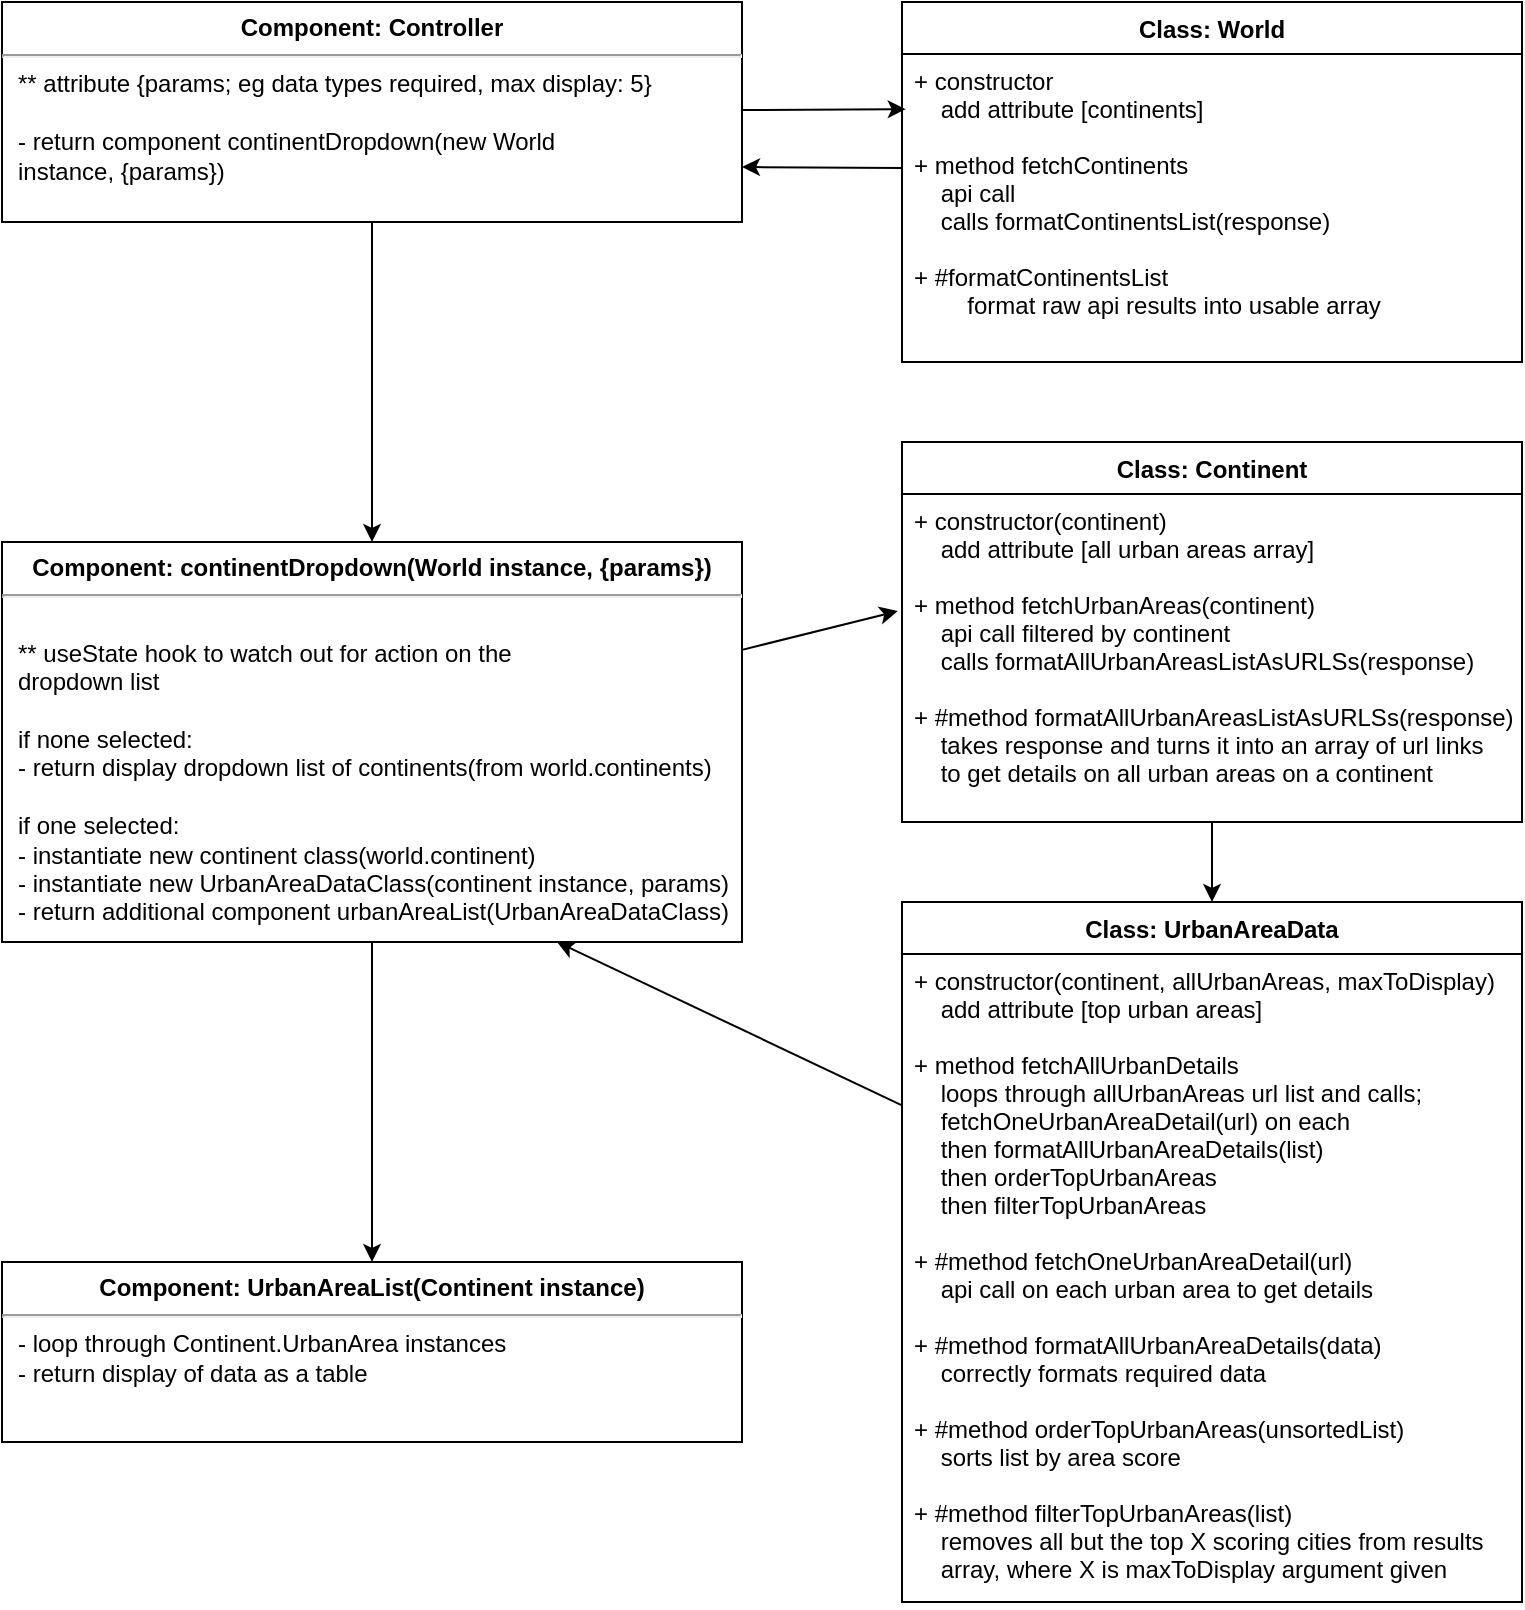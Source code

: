 <mxfile>
    <diagram id="ctwe0VVcjLdyP20-TScp" name="Page-1">
        <mxGraphModel dx="764" dy="418" grid="1" gridSize="10" guides="1" tooltips="1" connect="1" arrows="1" fold="1" page="1" pageScale="1" pageWidth="850" pageHeight="1100" math="0" shadow="0">
            <root>
                <mxCell id="0"/>
                <mxCell id="1" parent="0"/>
                <mxCell id="30" style="edgeStyle=none;html=1;entryX=0.5;entryY=0;entryDx=0;entryDy=0;" parent="1" source="2" target="14" edge="1">
                    <mxGeometry relative="1" as="geometry"/>
                </mxCell>
                <mxCell id="32" style="edgeStyle=none;html=1;entryX=0.006;entryY=0.179;entryDx=0;entryDy=0;entryPerimeter=0;" parent="1" source="2" target="21" edge="1">
                    <mxGeometry relative="1" as="geometry"/>
                </mxCell>
                <mxCell id="2" value="&lt;p style=&quot;margin:0px;margin-top:6px;text-align:center;&quot;&gt;&lt;b&gt;Component: Controller&lt;/b&gt;&lt;/p&gt;&lt;hr&gt;&lt;p style=&quot;margin:0px;margin-left:8px;&quot;&gt;** attribute {params; eg data types required, max display: 5}&lt;/p&gt;&lt;p style=&quot;margin:0px;margin-left:8px;&quot;&gt;&lt;br&gt;&lt;/p&gt;&lt;p style=&quot;margin:0px;margin-left:8px;&quot;&gt;&lt;span style=&quot;background-color: initial;&quot;&gt;- return component continentDropdown(new World&amp;nbsp;&lt;/span&gt;&lt;/p&gt;&lt;p style=&quot;margin:0px;margin-left:8px;&quot;&gt;&lt;span style=&quot;background-color: initial;&quot;&gt;instance, {params})&amp;nbsp;&lt;/span&gt;&lt;br&gt;&lt;/p&gt;" style="align=left;overflow=fill;html=1;dropTarget=0;" parent="1" vertex="1">
                    <mxGeometry x="20" y="20" width="370" height="110" as="geometry"/>
                </mxCell>
                <mxCell id="44" style="edgeStyle=none;html=1;" edge="1" parent="1" source="4" target="8">
                    <mxGeometry relative="1" as="geometry"/>
                </mxCell>
                <mxCell id="4" value="Class: Continent" style="swimlane;fontStyle=1;align=center;verticalAlign=top;childLayout=stackLayout;horizontal=1;startSize=26;horizontalStack=0;resizeParent=1;resizeParentMax=0;resizeLast=0;collapsible=1;marginBottom=0;" parent="1" vertex="1">
                    <mxGeometry x="470" y="240" width="310" height="190" as="geometry"/>
                </mxCell>
                <mxCell id="7" value="+ constructor(continent)&#10;    add attribute [all urban areas array]&#10;&#10;+ method fetchUrbanAreas(continent)&#10;    api call filtered by continent&#10;    calls formatAllUrbanAreasListAsURLSs(response)&#10;&#10;+ #method formatAllUrbanAreasListAsURLSs(response)&#10;    takes response and turns it into an array of url links&#10;    to get details on all urban areas on a continent&#10;" style="text;strokeColor=none;fillColor=none;align=left;verticalAlign=top;spacingLeft=4;spacingRight=4;overflow=hidden;rotatable=0;points=[[0,0.5],[1,0.5]];portConstraint=eastwest;" parent="4" vertex="1">
                    <mxGeometry y="26" width="310" height="164" as="geometry"/>
                </mxCell>
                <mxCell id="42" style="edgeStyle=none;html=1;entryX=0.75;entryY=1;entryDx=0;entryDy=0;" edge="1" parent="1" source="8" target="14">
                    <mxGeometry relative="1" as="geometry"/>
                </mxCell>
                <mxCell id="8" value="Class: UrbanAreaData" style="swimlane;fontStyle=1;align=center;verticalAlign=top;childLayout=stackLayout;horizontal=1;startSize=26;horizontalStack=0;resizeParent=1;resizeParentMax=0;resizeLast=0;collapsible=1;marginBottom=0;" parent="1" vertex="1">
                    <mxGeometry x="470" y="470" width="310" height="350" as="geometry"/>
                </mxCell>
                <mxCell id="9" value="+ constructor(continent, allUrbanAreas, maxToDisplay)&#10;    add attribute [top urban areas]&#10;&#10;+ method fetchAllUrbanDetails&#10;    loops through allUrbanAreas url list and calls; &#10;    fetchOneUrbanAreaDetail(url) on each&#10;    then formatAllUrbanAreaDetails(list)&#10;    then orderTopUrbanAreas&#10;    then filterTopUrbanAreas&#10;&#10;+ #method fetchOneUrbanAreaDetail(url)&#10;    api call on each urban area to get details&#10;&#10;+ #method formatAllUrbanAreaDetails(data)&#10;    correctly formats required data&#10;&#10;+ #method orderTopUrbanAreas(unsortedList)&#10;    sorts list by area score&#10;&#10;+ #method filterTopUrbanAreas(list)&#10;    removes all but the top X scoring cities from results&#10;    array, where X is maxToDisplay argument given" style="text;strokeColor=none;fillColor=none;align=left;verticalAlign=top;spacingLeft=4;spacingRight=4;overflow=hidden;rotatable=0;points=[[0,0.5],[1,0.5]];portConstraint=eastwest;" parent="8" vertex="1">
                    <mxGeometry y="26" width="310" height="324" as="geometry"/>
                </mxCell>
                <mxCell id="41" style="edgeStyle=none;html=1;entryX=0.5;entryY=0;entryDx=0;entryDy=0;" parent="1" source="14" target="40" edge="1">
                    <mxGeometry relative="1" as="geometry"/>
                </mxCell>
                <mxCell id="43" style="edgeStyle=none;html=1;entryX=-0.007;entryY=0.357;entryDx=0;entryDy=0;entryPerimeter=0;" edge="1" parent="1" source="14" target="7">
                    <mxGeometry relative="1" as="geometry"/>
                </mxCell>
                <mxCell id="14" value="&lt;p style=&quot;margin:0px;margin-top:6px;text-align:center;&quot;&gt;&lt;b&gt;Component: continentDropdown(World instance, {params})&lt;/b&gt;&lt;/p&gt;&lt;hr&gt;&lt;p style=&quot;margin:0px;margin-left:8px;&quot;&gt;&lt;br&gt;&lt;/p&gt;&lt;p style=&quot;margin:0px;margin-left:8px;&quot;&gt;&lt;span style=&quot;background-color: initial;&quot;&gt;** useState hook to watch out for action on the&lt;/span&gt;&lt;/p&gt;&lt;p style=&quot;margin:0px;margin-left:8px;&quot;&gt;&lt;span style=&quot;background-color: initial;&quot;&gt;dropdown list&lt;/span&gt;&lt;/p&gt;&lt;p style=&quot;margin:0px;margin-left:8px;&quot;&gt;&lt;span style=&quot;background-color: initial;&quot;&gt;&lt;br&gt;&lt;/span&gt;&lt;/p&gt;&lt;p style=&quot;margin:0px;margin-left:8px;&quot;&gt;&lt;span style=&quot;background-color: initial;&quot;&gt;if none selected:&lt;/span&gt;&lt;/p&gt;&lt;p style=&quot;margin:0px;margin-left:8px;&quot;&gt;&lt;span style=&quot;background-color: initial;&quot;&gt;- return&amp;nbsp;&lt;/span&gt;&lt;span style=&quot;background-color: initial; border-color: var(--border-color);&quot;&gt;display dropdown list of continents(from world.continents)&lt;/span&gt;&lt;/p&gt;&lt;div&gt;&lt;span style=&quot;background-color: initial; border-color: var(--border-color);&quot;&gt;&lt;br&gt;&lt;/span&gt;&lt;/div&gt;&lt;p style=&quot;margin:0px;margin-left:8px;&quot;&gt;&lt;span style=&quot;background-color: initial;&quot;&gt;if one selected:&lt;/span&gt;&lt;/p&gt;&lt;p style=&quot;margin:0px;margin-left:8px;&quot;&gt;&lt;span style=&quot;background-color: initial;&quot;&gt;- instantiate new continent class(world.continent)&lt;/span&gt;&lt;/p&gt;&lt;p style=&quot;margin:0px;margin-left:8px;&quot;&gt;&lt;span style=&quot;background-color: initial;&quot;&gt;- instantiate new UrbanAreaDataClass(continent instance, params)&lt;/span&gt;&lt;/p&gt;&lt;p style=&quot;margin:0px;margin-left:8px;&quot;&gt;&lt;span style=&quot;background-color: initial;&quot;&gt;- return additional component urbanAreaList(UrbanAreaDataClass)&lt;/span&gt;&lt;br&gt;&lt;/p&gt;" style="align=left;overflow=fill;html=1;dropTarget=0;" parent="1" vertex="1">
                    <mxGeometry x="20" y="290" width="370" height="200" as="geometry"/>
                </mxCell>
                <mxCell id="20" value="Class: World" style="swimlane;fontStyle=1;align=center;verticalAlign=top;childLayout=stackLayout;horizontal=1;startSize=26;horizontalStack=0;resizeParent=1;resizeParentMax=0;resizeLast=0;collapsible=1;marginBottom=0;" parent="1" vertex="1">
                    <mxGeometry x="470" y="20" width="310" height="180" as="geometry">
                        <mxRectangle x="450" y="20" width="110" height="30" as="alternateBounds"/>
                    </mxGeometry>
                </mxCell>
                <mxCell id="21" value="+ constructor &#10;    add attribute [continents]&#10;&#10;+ method fetchContinents&#10;    api call&#10;    calls formatContinentsList(response)&#10;&#10;+ #formatContinentsList&#10;        format raw api results into usable array&#10;" style="text;strokeColor=none;fillColor=none;align=left;verticalAlign=top;spacingLeft=4;spacingRight=4;overflow=hidden;rotatable=0;points=[[0,0.5],[1,0.5]];portConstraint=eastwest;" parent="20" vertex="1">
                    <mxGeometry y="26" width="310" height="154" as="geometry"/>
                </mxCell>
                <mxCell id="33" style="edgeStyle=none;html=1;entryX=1;entryY=0.75;entryDx=0;entryDy=0;" parent="1" target="2" edge="1">
                    <mxGeometry relative="1" as="geometry">
                        <mxPoint x="470" y="103" as="sourcePoint"/>
                    </mxGeometry>
                </mxCell>
                <mxCell id="40" value="&lt;p style=&quot;margin:0px;margin-top:6px;text-align:center;&quot;&gt;&lt;b&gt;Component: UrbanAreaList(Continent instance)&lt;/b&gt;&lt;/p&gt;&lt;hr&gt;&lt;p style=&quot;margin:0px;margin-left:8px;&quot;&gt;- loop through Continent.UrbanArea instances&lt;/p&gt;&lt;p style=&quot;margin:0px;margin-left:8px;&quot;&gt;- return display of data as a table&lt;/p&gt;" style="align=left;overflow=fill;html=1;dropTarget=0;" parent="1" vertex="1">
                    <mxGeometry x="20" y="650" width="370" height="90" as="geometry"/>
                </mxCell>
            </root>
        </mxGraphModel>
    </diagram>
</mxfile>